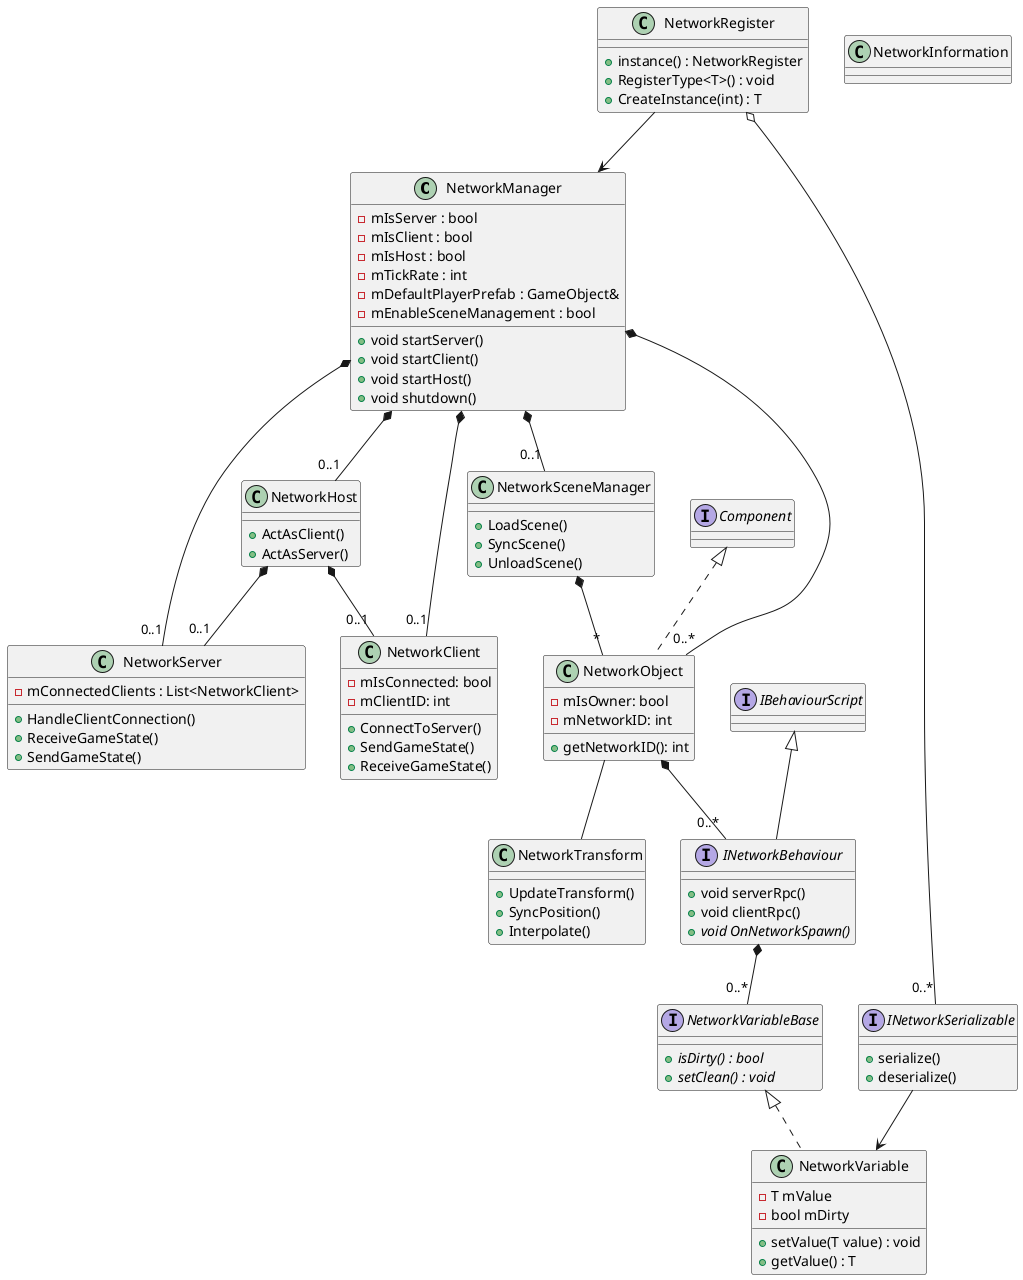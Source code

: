 @startuml

class NetworkManager {
    
    
    + void startServer()
    + void startClient()
    + void startHost()
    + void shutdown()


    - mIsServer : bool
    - mIsClient : bool
    - mIsHost : bool
    - mTickRate : int
    - mDefaultPlayerPrefab : GameObject&
    - mEnableSceneManagement : bool
}

class NetworkObject implements Component {
    + getNetworkID(): int

    - mIsOwner: bool
    - mNetworkID: int
}

interface Component {}

interface INetworkBehaviour implements IBehaviourScript {
    +void serverRpc()
    +void clientRpc()
    + {abstract} void OnNetworkSpawn()
    
}

interface IBehaviourScript {}

' Template class for network variables
class NetworkVariable implements NetworkVariableBase{
    + setValue(T value) : void
    + getValue() : T

    - T mValue
    - bool mDirty
    
}

interface NetworkVariableBase {
    + {abstract} isDirty() : bool
    + {abstract} setClean() : void
}

class NetworkTransform {
    + UpdateTransform()
    + SyncPosition()
    + Interpolate()
}

class NetworkClient {
    + ConnectToServer()
    + SendGameState()
    + ReceiveGameState()

    - mIsConnected: bool
    - mClientID: int
}

class NetworkServer {
    + HandleClientConnection()
    + ReceiveGameState()
    + SendGameState()

    - mConnectedClients : List<NetworkClient>
}

class NetworkHost {
    + ActAsClient()
    + ActAsServer()
}

' class NetworkMessage {
'     + Serialize()
'     + Deserialize()
'     + SendMessage()
'     - mMessageType: string
' }

class NetworkSceneManager {
    + LoadScene()
    + SyncScene()
    + UnloadScene()
}

' class NetworkInputManager {
'     + CaptureInput()
'     + SendInput()
'     + ApplyInputPrediction()
' }

' class NetworkReplicationManager {
'     + ReplicateObjectState()
'     + SyncWithClients()
'     + ApplyInterpolation()
' }

' class AuthorityManager {
'     + AssignAuthority()
'     + RequestControl()
'     - mObjectAuthority: string
' }

interface INetworkSerializable {
    + serialize()
    + deserialize()
}

class NetworkInformation {}

class NetworkRegister {
    + instance() : NetworkRegister
    + RegisterType<T>() : void
    + CreateInstance(int) : T
}

NetworkManager *-- "0..1"NetworkClient
NetworkManager *-- "0..1"NetworkServer
NetworkManager *-- "0..1"NetworkHost
NetworkManager *-- "0..1"NetworkSceneManager
NetworkManager *-- "0..*" NetworkObject
' NetworkManager <-- AuthorityManager

NetworkObject *-- "0..*" INetworkBehaviour
NetworkObject -- NetworkTransform

INetworkBehaviour *-- "0..*" NetworkVariableBase


' NetworkClient --> NetworkInputManager
' NetworkClient --> NetworkMessage
' NetworkClient --> NetworkReplicationManager

' NetworkServer --> NetworkMessage
' NetworkServer --> NetworkReplicationManager


NetworkHost *-- "0..1"NetworkServer
NetworkHost *-- "0..1"NetworkClient

' AuthorityManager <-- NetworkObject
NetworkSceneManager *-- "*" NetworkObject

NetworkRegister o-- "0..*" INetworkSerializable
NetworkRegister --> NetworkManager
INetworkSerializable --> NetworkVariable


@enduml

